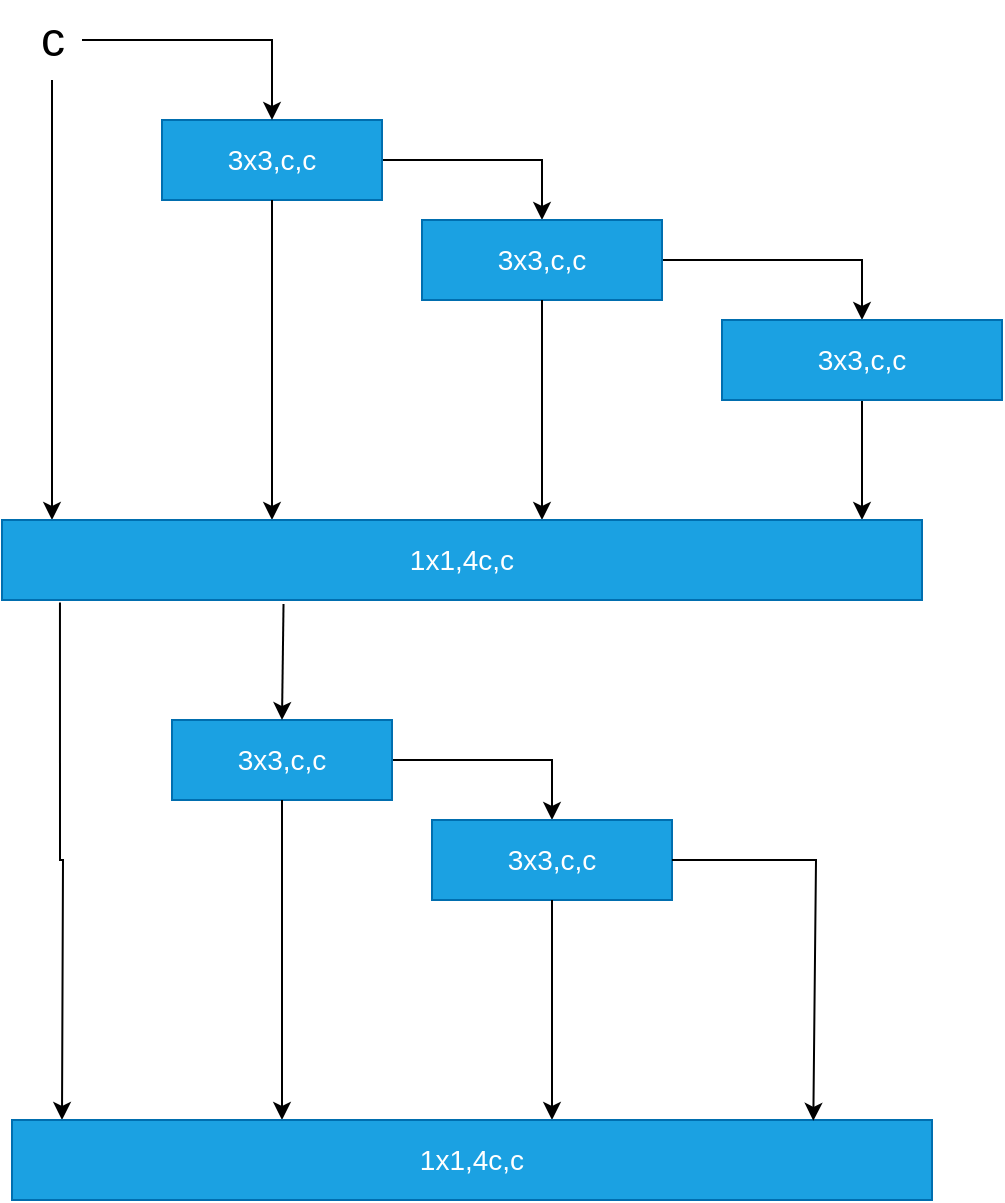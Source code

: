 <mxfile version="24.4.8" type="github">
  <diagram name="第 1 页" id="YmqYSRjAjQ6xLziuGraC">
    <mxGraphModel dx="1002" dy="577" grid="0" gridSize="10" guides="1" tooltips="1" connect="1" arrows="1" fold="1" page="0" pageScale="1" pageWidth="827" pageHeight="1169" background="none" math="0" shadow="0">
      <root>
        <mxCell id="0" />
        <mxCell id="1" parent="0" />
        <mxCell id="0jL5ywepE88OtW7Gl_cz-8" style="edgeStyle=orthogonalEdgeStyle;rounded=0;orthogonalLoop=1;jettySize=auto;html=1;exitX=1;exitY=0.5;exitDx=0;exitDy=0;entryX=0.5;entryY=0;entryDx=0;entryDy=0;" edge="1" parent="1" source="0jL5ywepE88OtW7Gl_cz-1" target="0jL5ywepE88OtW7Gl_cz-6">
          <mxGeometry relative="1" as="geometry" />
        </mxCell>
        <mxCell id="0jL5ywepE88OtW7Gl_cz-1" value="&lt;font data-sider-select-id=&quot;b99e8749-955a-47c6-9b97-f67718b3626a&quot; style=&quot;font-size: 14px;&quot;&gt;3x3,c,c&lt;/font&gt;" style="rounded=0;whiteSpace=wrap;html=1;fillColor=#1ba1e2;strokeColor=#006EAF;fontColor=#ffffff;" vertex="1" parent="1">
          <mxGeometry x="170" y="200" width="110" height="40" as="geometry" />
        </mxCell>
        <mxCell id="0jL5ywepE88OtW7Gl_cz-11" style="edgeStyle=orthogonalEdgeStyle;rounded=0;orthogonalLoop=1;jettySize=auto;html=1;" edge="1" parent="1" source="0jL5ywepE88OtW7Gl_cz-2">
          <mxGeometry relative="1" as="geometry">
            <mxPoint x="115" y="400" as="targetPoint" />
          </mxGeometry>
        </mxCell>
        <mxCell id="0jL5ywepE88OtW7Gl_cz-2" value="&lt;font data-sider-select-id=&quot;372429fe-198d-4b67-8b67-04099f2c97fe&quot; style=&quot;font-size: 24px;&quot;&gt;c&lt;/font&gt;" style="text;html=1;align=center;verticalAlign=middle;resizable=0;points=[];autosize=1;strokeColor=none;fillColor=none;strokeWidth=4;" vertex="1" parent="1">
          <mxGeometry x="95" y="140" width="40" height="40" as="geometry" />
        </mxCell>
        <mxCell id="0jL5ywepE88OtW7Gl_cz-4" value="" style="endArrow=classic;html=1;rounded=0;entryX=0.5;entryY=0;entryDx=0;entryDy=0;" edge="1" parent="1" target="0jL5ywepE88OtW7Gl_cz-1">
          <mxGeometry width="50" height="50" relative="1" as="geometry">
            <mxPoint x="130" y="160" as="sourcePoint" />
            <mxPoint x="180" y="110" as="targetPoint" />
            <Array as="points">
              <mxPoint x="225" y="160" />
            </Array>
          </mxGeometry>
        </mxCell>
        <mxCell id="0jL5ywepE88OtW7Gl_cz-10" style="edgeStyle=orthogonalEdgeStyle;rounded=0;orthogonalLoop=1;jettySize=auto;html=1;exitX=1;exitY=0.5;exitDx=0;exitDy=0;entryX=0.5;entryY=0;entryDx=0;entryDy=0;" edge="1" parent="1" source="0jL5ywepE88OtW7Gl_cz-6" target="0jL5ywepE88OtW7Gl_cz-9">
          <mxGeometry relative="1" as="geometry">
            <mxPoint x="520" y="270" as="targetPoint" />
          </mxGeometry>
        </mxCell>
        <mxCell id="0jL5ywepE88OtW7Gl_cz-6" value="&lt;font data-sider-select-id=&quot;5fb2c4b2-b6ad-4283-a8d7-fe976ce5240f&quot; style=&quot;font-size: 14px;&quot;&gt;3x3,c,c&lt;/font&gt;" style="rounded=0;whiteSpace=wrap;html=1;fillColor=#1ba1e2;fontColor=#ffffff;strokeColor=#006EAF;" vertex="1" parent="1">
          <mxGeometry x="300" y="250" width="120" height="40" as="geometry" />
        </mxCell>
        <mxCell id="0jL5ywepE88OtW7Gl_cz-16" style="edgeStyle=orthogonalEdgeStyle;rounded=0;orthogonalLoop=1;jettySize=auto;html=1;" edge="1" parent="1" source="0jL5ywepE88OtW7Gl_cz-9">
          <mxGeometry relative="1" as="geometry">
            <mxPoint x="520" y="400" as="targetPoint" />
          </mxGeometry>
        </mxCell>
        <mxCell id="0jL5ywepE88OtW7Gl_cz-9" value="&lt;font data-sider-select-id=&quot;dee21c64-dbc7-4e85-a192-945bd66e3e75&quot; style=&quot;font-size: 14px;&quot;&gt;3x3,c,c&lt;/font&gt;" style="rounded=0;whiteSpace=wrap;html=1;fillColor=#1ba1e2;fontColor=#ffffff;strokeColor=#006EAF;" vertex="1" parent="1">
          <mxGeometry x="450" y="300" width="140" height="40" as="geometry" />
        </mxCell>
        <mxCell id="0jL5ywepE88OtW7Gl_cz-14" value="" style="endArrow=classic;html=1;rounded=0;exitX=0.5;exitY=1;exitDx=0;exitDy=0;" edge="1" parent="1" source="0jL5ywepE88OtW7Gl_cz-1">
          <mxGeometry width="50" height="50" relative="1" as="geometry">
            <mxPoint x="390" y="220" as="sourcePoint" />
            <mxPoint x="225" y="400" as="targetPoint" />
          </mxGeometry>
        </mxCell>
        <mxCell id="0jL5ywepE88OtW7Gl_cz-15" value="" style="endArrow=classic;html=1;rounded=0;exitX=0.5;exitY=1;exitDx=0;exitDy=0;" edge="1" parent="1" source="0jL5ywepE88OtW7Gl_cz-6">
          <mxGeometry width="50" height="50" relative="1" as="geometry">
            <mxPoint x="370" y="290" as="sourcePoint" />
            <mxPoint x="360" y="400" as="targetPoint" />
          </mxGeometry>
        </mxCell>
        <mxCell id="0jL5ywepE88OtW7Gl_cz-20" value="&lt;font data-sider-select-id=&quot;d5b2be70-c53c-47c1-868a-e99b72b3c3e8&quot; style=&quot;font-size: 14px;&quot;&gt;1x1,4c,c&lt;/font&gt;" style="rounded=0;whiteSpace=wrap;html=1;fillColor=#1ba1e2;fontColor=#ffffff;strokeColor=#006EAF;" vertex="1" parent="1">
          <mxGeometry x="90" y="400" width="460" height="40" as="geometry" />
        </mxCell>
        <mxCell id="0jL5ywepE88OtW7Gl_cz-21" style="edgeStyle=orthogonalEdgeStyle;rounded=0;orthogonalLoop=1;jettySize=auto;html=1;exitX=1;exitY=0.5;exitDx=0;exitDy=0;entryX=0.5;entryY=0;entryDx=0;entryDy=0;" edge="1" source="0jL5ywepE88OtW7Gl_cz-22" target="0jL5ywepE88OtW7Gl_cz-27" parent="1">
          <mxGeometry relative="1" as="geometry" />
        </mxCell>
        <mxCell id="0jL5ywepE88OtW7Gl_cz-22" value="&lt;font data-sider-select-id=&quot;0cba3fbb-debf-48ee-9b98-7bc449a0237a&quot; style=&quot;font-size: 14px;&quot;&gt;3x3,c,c&lt;/font&gt;" style="rounded=0;whiteSpace=wrap;html=1;fillColor=#1ba1e2;strokeColor=#006EAF;fontColor=#ffffff;" vertex="1" parent="1">
          <mxGeometry x="175" y="500" width="110" height="40" as="geometry" />
        </mxCell>
        <mxCell id="0jL5ywepE88OtW7Gl_cz-23" style="edgeStyle=orthogonalEdgeStyle;rounded=0;orthogonalLoop=1;jettySize=auto;html=1;exitX=0.063;exitY=1.03;exitDx=0;exitDy=0;exitPerimeter=0;" edge="1" source="0jL5ywepE88OtW7Gl_cz-20" parent="1">
          <mxGeometry relative="1" as="geometry">
            <mxPoint x="120" y="700" as="targetPoint" />
            <mxPoint x="120" y="480" as="sourcePoint" />
          </mxGeometry>
        </mxCell>
        <mxCell id="0jL5ywepE88OtW7Gl_cz-27" value="&lt;font data-sider-select-id=&quot;2419e760-9894-4c50-b37f-fbe02cdd77f8&quot; style=&quot;font-size: 14px;&quot;&gt;3x3,c,c&lt;/font&gt;" style="rounded=0;whiteSpace=wrap;html=1;fillColor=#1ba1e2;fontColor=#ffffff;strokeColor=#006EAF;" vertex="1" parent="1">
          <mxGeometry x="305" y="550" width="120" height="40" as="geometry" />
        </mxCell>
        <mxCell id="0jL5ywepE88OtW7Gl_cz-29" value="" style="endArrow=classic;html=1;rounded=0;exitX=0.5;exitY=1;exitDx=0;exitDy=0;" edge="1" source="0jL5ywepE88OtW7Gl_cz-22" parent="1">
          <mxGeometry width="50" height="50" relative="1" as="geometry">
            <mxPoint x="395" y="520" as="sourcePoint" />
            <mxPoint x="230" y="700" as="targetPoint" />
          </mxGeometry>
        </mxCell>
        <mxCell id="0jL5ywepE88OtW7Gl_cz-30" value="" style="endArrow=classic;html=1;rounded=0;exitX=0.5;exitY=1;exitDx=0;exitDy=0;" edge="1" source="0jL5ywepE88OtW7Gl_cz-27" parent="1">
          <mxGeometry width="50" height="50" relative="1" as="geometry">
            <mxPoint x="375" y="590" as="sourcePoint" />
            <mxPoint x="365" y="700" as="targetPoint" />
          </mxGeometry>
        </mxCell>
        <mxCell id="0jL5ywepE88OtW7Gl_cz-31" value="&lt;font data-sider-select-id=&quot;48038c68-3393-400d-a8f9-676d783d5749&quot; style=&quot;font-size: 14px;&quot;&gt;1x1,4c,c&lt;/font&gt;" style="rounded=0;whiteSpace=wrap;html=1;fillColor=#1ba1e2;fontColor=#ffffff;strokeColor=#006EAF;" vertex="1" parent="1">
          <mxGeometry x="95" y="700" width="460" height="40" as="geometry" />
        </mxCell>
        <mxCell id="0jL5ywepE88OtW7Gl_cz-32" value="" style="endArrow=classic;html=1;rounded=0;exitX=0.306;exitY=1.05;exitDx=0;exitDy=0;exitPerimeter=0;entryX=0.5;entryY=0;entryDx=0;entryDy=0;" edge="1" parent="1" source="0jL5ywepE88OtW7Gl_cz-20" target="0jL5ywepE88OtW7Gl_cz-22">
          <mxGeometry width="50" height="50" relative="1" as="geometry">
            <mxPoint x="370" y="690" as="sourcePoint" />
            <mxPoint x="420" y="640" as="targetPoint" />
          </mxGeometry>
        </mxCell>
        <mxCell id="0jL5ywepE88OtW7Gl_cz-33" value="" style="endArrow=classic;html=1;rounded=0;exitX=1;exitY=0.5;exitDx=0;exitDy=0;entryX=0.871;entryY=0.01;entryDx=0;entryDy=0;entryPerimeter=0;" edge="1" parent="1" source="0jL5ywepE88OtW7Gl_cz-27" target="0jL5ywepE88OtW7Gl_cz-31">
          <mxGeometry width="50" height="50" relative="1" as="geometry">
            <mxPoint x="370" y="690" as="sourcePoint" />
            <mxPoint x="500" y="700" as="targetPoint" />
            <Array as="points">
              <mxPoint x="497" y="570" />
            </Array>
          </mxGeometry>
        </mxCell>
      </root>
    </mxGraphModel>
  </diagram>
</mxfile>
